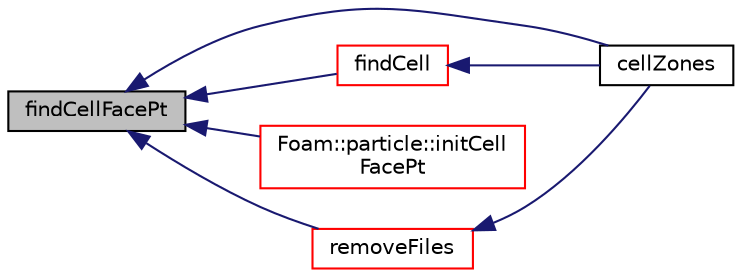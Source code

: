digraph "findCellFacePt"
{
  bgcolor="transparent";
  edge [fontname="Helvetica",fontsize="10",labelfontname="Helvetica",labelfontsize="10"];
  node [fontname="Helvetica",fontsize="10",shape=record];
  rankdir="LR";
  Node1 [label="findCellFacePt",height=0.2,width=0.4,color="black", fillcolor="grey75", style="filled", fontcolor="black"];
  Node1 -> Node2 [dir="back",color="midnightblue",fontsize="10",style="solid",fontname="Helvetica"];
  Node2 [label="cellZones",height=0.2,width=0.4,color="black",URL="$a01961.html#a981f3e92ff079e144ef55a4fcb32dfd2",tooltip="Return non-const access to the cellZones. "];
  Node1 -> Node3 [dir="back",color="midnightblue",fontsize="10",style="solid",fontname="Helvetica"];
  Node3 [label="findCell",height=0.2,width=0.4,color="red",URL="$a01961.html#a647086624d55a7c95a57306f1c389af5",tooltip="Find cell enclosing this location and return index. "];
  Node3 -> Node2 [dir="back",color="midnightblue",fontsize="10",style="solid",fontname="Helvetica"];
  Node1 -> Node4 [dir="back",color="midnightblue",fontsize="10",style="solid",fontname="Helvetica"];
  Node4 [label="Foam::particle::initCell\lFacePt",height=0.2,width=0.4,color="red",URL="$a01819.html#aa756fad8be2d54822084afae771a1170",tooltip="Check the stored cell value (setting if necessary) and. "];
  Node1 -> Node5 [dir="back",color="midnightblue",fontsize="10",style="solid",fontname="Helvetica"];
  Node5 [label="removeFiles",height=0.2,width=0.4,color="red",URL="$a01961.html#a5dd7280a7d3e3ddca23610274220999e",tooltip="Remove all files from mesh instance() "];
  Node5 -> Node2 [dir="back",color="midnightblue",fontsize="10",style="solid",fontname="Helvetica"];
}
